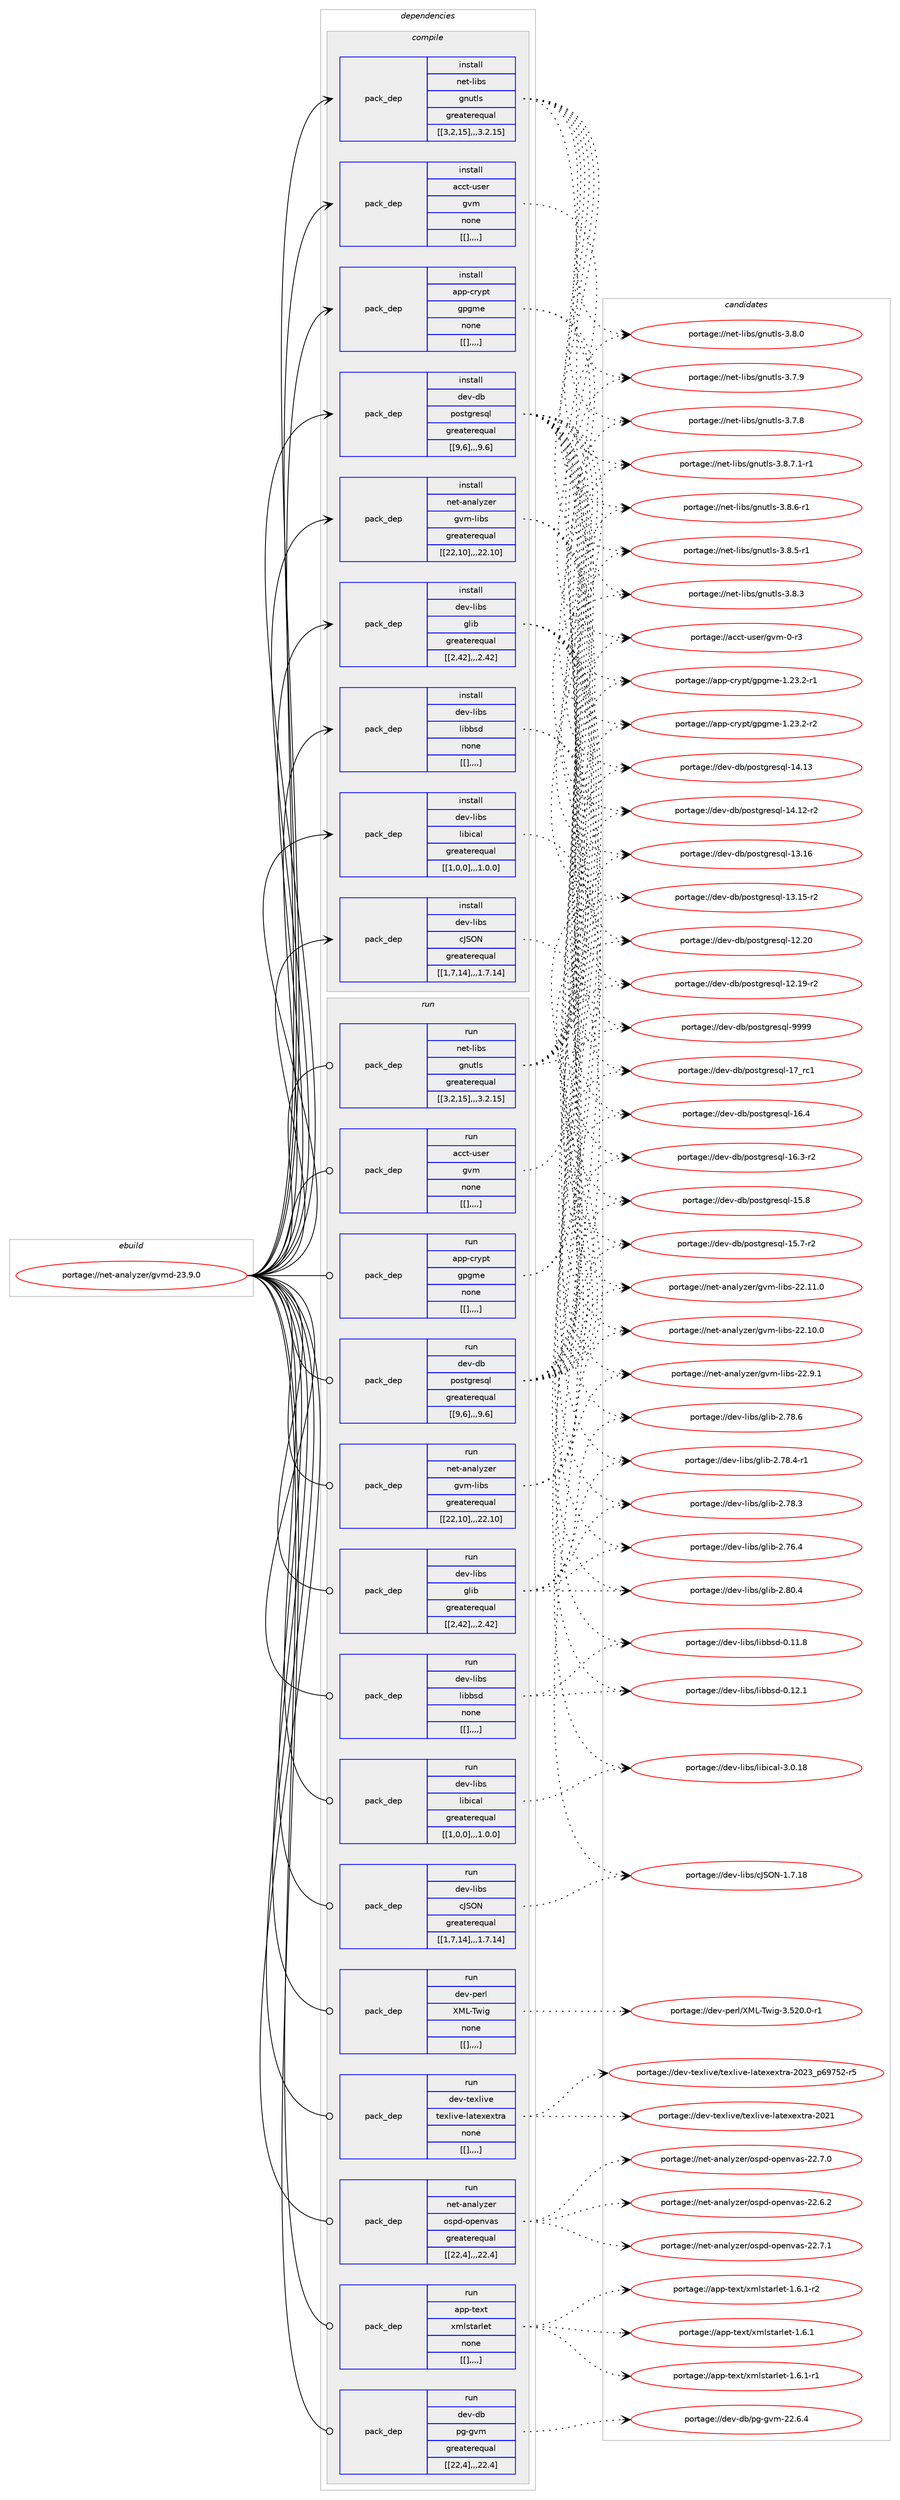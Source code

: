 digraph prolog {

# *************
# Graph options
# *************

newrank=true;
concentrate=true;
compound=true;
graph [rankdir=LR,fontname=Helvetica,fontsize=10,ranksep=1.5];#, ranksep=2.5, nodesep=0.2];
edge  [arrowhead=vee];
node  [fontname=Helvetica,fontsize=10];

# **********
# The ebuild
# **********

subgraph cluster_leftcol {
color=gray;
label=<<i>ebuild</i>>;
id [label="portage://net-analyzer/gvmd-23.9.0", color=red, width=4, href="../net-analyzer/gvmd-23.9.0.svg"];
}

# ****************
# The dependencies
# ****************

subgraph cluster_midcol {
color=gray;
label=<<i>dependencies</i>>;
subgraph cluster_compile {
fillcolor="#eeeeee";
style=filled;
label=<<i>compile</i>>;
subgraph pack261649 {
dependency355793 [label=<<TABLE BORDER="0" CELLBORDER="1" CELLSPACING="0" CELLPADDING="4" WIDTH="220"><TR><TD ROWSPAN="6" CELLPADDING="30">pack_dep</TD></TR><TR><TD WIDTH="110">install</TD></TR><TR><TD>acct-user</TD></TR><TR><TD>gvm</TD></TR><TR><TD>none</TD></TR><TR><TD>[[],,,,]</TD></TR></TABLE>>, shape=none, color=blue];
}
id:e -> dependency355793:w [weight=20,style="solid",arrowhead="vee"];
subgraph pack261650 {
dependency355794 [label=<<TABLE BORDER="0" CELLBORDER="1" CELLSPACING="0" CELLPADDING="4" WIDTH="220"><TR><TD ROWSPAN="6" CELLPADDING="30">pack_dep</TD></TR><TR><TD WIDTH="110">install</TD></TR><TR><TD>app-crypt</TD></TR><TR><TD>gpgme</TD></TR><TR><TD>none</TD></TR><TR><TD>[[],,,,]</TD></TR></TABLE>>, shape=none, color=blue];
}
id:e -> dependency355794:w [weight=20,style="solid",arrowhead="vee"];
subgraph pack261651 {
dependency355795 [label=<<TABLE BORDER="0" CELLBORDER="1" CELLSPACING="0" CELLPADDING="4" WIDTH="220"><TR><TD ROWSPAN="6" CELLPADDING="30">pack_dep</TD></TR><TR><TD WIDTH="110">install</TD></TR><TR><TD>dev-db</TD></TR><TR><TD>postgresql</TD></TR><TR><TD>greaterequal</TD></TR><TR><TD>[[9,6],,,9.6]</TD></TR></TABLE>>, shape=none, color=blue];
}
id:e -> dependency355795:w [weight=20,style="solid",arrowhead="vee"];
subgraph pack261652 {
dependency355796 [label=<<TABLE BORDER="0" CELLBORDER="1" CELLSPACING="0" CELLPADDING="4" WIDTH="220"><TR><TD ROWSPAN="6" CELLPADDING="30">pack_dep</TD></TR><TR><TD WIDTH="110">install</TD></TR><TR><TD>dev-libs</TD></TR><TR><TD>cJSON</TD></TR><TR><TD>greaterequal</TD></TR><TR><TD>[[1,7,14],,,1.7.14]</TD></TR></TABLE>>, shape=none, color=blue];
}
id:e -> dependency355796:w [weight=20,style="solid",arrowhead="vee"];
subgraph pack261653 {
dependency355797 [label=<<TABLE BORDER="0" CELLBORDER="1" CELLSPACING="0" CELLPADDING="4" WIDTH="220"><TR><TD ROWSPAN="6" CELLPADDING="30">pack_dep</TD></TR><TR><TD WIDTH="110">install</TD></TR><TR><TD>dev-libs</TD></TR><TR><TD>glib</TD></TR><TR><TD>greaterequal</TD></TR><TR><TD>[[2,42],,,2.42]</TD></TR></TABLE>>, shape=none, color=blue];
}
id:e -> dependency355797:w [weight=20,style="solid",arrowhead="vee"];
subgraph pack261654 {
dependency355798 [label=<<TABLE BORDER="0" CELLBORDER="1" CELLSPACING="0" CELLPADDING="4" WIDTH="220"><TR><TD ROWSPAN="6" CELLPADDING="30">pack_dep</TD></TR><TR><TD WIDTH="110">install</TD></TR><TR><TD>dev-libs</TD></TR><TR><TD>libbsd</TD></TR><TR><TD>none</TD></TR><TR><TD>[[],,,,]</TD></TR></TABLE>>, shape=none, color=blue];
}
id:e -> dependency355798:w [weight=20,style="solid",arrowhead="vee"];
subgraph pack261655 {
dependency355799 [label=<<TABLE BORDER="0" CELLBORDER="1" CELLSPACING="0" CELLPADDING="4" WIDTH="220"><TR><TD ROWSPAN="6" CELLPADDING="30">pack_dep</TD></TR><TR><TD WIDTH="110">install</TD></TR><TR><TD>dev-libs</TD></TR><TR><TD>libical</TD></TR><TR><TD>greaterequal</TD></TR><TR><TD>[[1,0,0],,,1.0.0]</TD></TR></TABLE>>, shape=none, color=blue];
}
id:e -> dependency355799:w [weight=20,style="solid",arrowhead="vee"];
subgraph pack261656 {
dependency355800 [label=<<TABLE BORDER="0" CELLBORDER="1" CELLSPACING="0" CELLPADDING="4" WIDTH="220"><TR><TD ROWSPAN="6" CELLPADDING="30">pack_dep</TD></TR><TR><TD WIDTH="110">install</TD></TR><TR><TD>net-analyzer</TD></TR><TR><TD>gvm-libs</TD></TR><TR><TD>greaterequal</TD></TR><TR><TD>[[22,10],,,22.10]</TD></TR></TABLE>>, shape=none, color=blue];
}
id:e -> dependency355800:w [weight=20,style="solid",arrowhead="vee"];
subgraph pack261657 {
dependency355801 [label=<<TABLE BORDER="0" CELLBORDER="1" CELLSPACING="0" CELLPADDING="4" WIDTH="220"><TR><TD ROWSPAN="6" CELLPADDING="30">pack_dep</TD></TR><TR><TD WIDTH="110">install</TD></TR><TR><TD>net-libs</TD></TR><TR><TD>gnutls</TD></TR><TR><TD>greaterequal</TD></TR><TR><TD>[[3,2,15],,,3.2.15]</TD></TR></TABLE>>, shape=none, color=blue];
}
id:e -> dependency355801:w [weight=20,style="solid",arrowhead="vee"];
}
subgraph cluster_compileandrun {
fillcolor="#eeeeee";
style=filled;
label=<<i>compile and run</i>>;
}
subgraph cluster_run {
fillcolor="#eeeeee";
style=filled;
label=<<i>run</i>>;
subgraph pack261658 {
dependency355802 [label=<<TABLE BORDER="0" CELLBORDER="1" CELLSPACING="0" CELLPADDING="4" WIDTH="220"><TR><TD ROWSPAN="6" CELLPADDING="30">pack_dep</TD></TR><TR><TD WIDTH="110">run</TD></TR><TR><TD>acct-user</TD></TR><TR><TD>gvm</TD></TR><TR><TD>none</TD></TR><TR><TD>[[],,,,]</TD></TR></TABLE>>, shape=none, color=blue];
}
id:e -> dependency355802:w [weight=20,style="solid",arrowhead="odot"];
subgraph pack261659 {
dependency355803 [label=<<TABLE BORDER="0" CELLBORDER="1" CELLSPACING="0" CELLPADDING="4" WIDTH="220"><TR><TD ROWSPAN="6" CELLPADDING="30">pack_dep</TD></TR><TR><TD WIDTH="110">run</TD></TR><TR><TD>app-crypt</TD></TR><TR><TD>gpgme</TD></TR><TR><TD>none</TD></TR><TR><TD>[[],,,,]</TD></TR></TABLE>>, shape=none, color=blue];
}
id:e -> dependency355803:w [weight=20,style="solid",arrowhead="odot"];
subgraph pack261660 {
dependency355804 [label=<<TABLE BORDER="0" CELLBORDER="1" CELLSPACING="0" CELLPADDING="4" WIDTH="220"><TR><TD ROWSPAN="6" CELLPADDING="30">pack_dep</TD></TR><TR><TD WIDTH="110">run</TD></TR><TR><TD>app-text</TD></TR><TR><TD>xmlstarlet</TD></TR><TR><TD>none</TD></TR><TR><TD>[[],,,,]</TD></TR></TABLE>>, shape=none, color=blue];
}
id:e -> dependency355804:w [weight=20,style="solid",arrowhead="odot"];
subgraph pack261661 {
dependency355805 [label=<<TABLE BORDER="0" CELLBORDER="1" CELLSPACING="0" CELLPADDING="4" WIDTH="220"><TR><TD ROWSPAN="6" CELLPADDING="30">pack_dep</TD></TR><TR><TD WIDTH="110">run</TD></TR><TR><TD>dev-db</TD></TR><TR><TD>pg-gvm</TD></TR><TR><TD>greaterequal</TD></TR><TR><TD>[[22,4],,,22.4]</TD></TR></TABLE>>, shape=none, color=blue];
}
id:e -> dependency355805:w [weight=20,style="solid",arrowhead="odot"];
subgraph pack261662 {
dependency355806 [label=<<TABLE BORDER="0" CELLBORDER="1" CELLSPACING="0" CELLPADDING="4" WIDTH="220"><TR><TD ROWSPAN="6" CELLPADDING="30">pack_dep</TD></TR><TR><TD WIDTH="110">run</TD></TR><TR><TD>dev-db</TD></TR><TR><TD>postgresql</TD></TR><TR><TD>greaterequal</TD></TR><TR><TD>[[9,6],,,9.6]</TD></TR></TABLE>>, shape=none, color=blue];
}
id:e -> dependency355806:w [weight=20,style="solid",arrowhead="odot"];
subgraph pack261663 {
dependency355807 [label=<<TABLE BORDER="0" CELLBORDER="1" CELLSPACING="0" CELLPADDING="4" WIDTH="220"><TR><TD ROWSPAN="6" CELLPADDING="30">pack_dep</TD></TR><TR><TD WIDTH="110">run</TD></TR><TR><TD>dev-libs</TD></TR><TR><TD>cJSON</TD></TR><TR><TD>greaterequal</TD></TR><TR><TD>[[1,7,14],,,1.7.14]</TD></TR></TABLE>>, shape=none, color=blue];
}
id:e -> dependency355807:w [weight=20,style="solid",arrowhead="odot"];
subgraph pack261664 {
dependency355808 [label=<<TABLE BORDER="0" CELLBORDER="1" CELLSPACING="0" CELLPADDING="4" WIDTH="220"><TR><TD ROWSPAN="6" CELLPADDING="30">pack_dep</TD></TR><TR><TD WIDTH="110">run</TD></TR><TR><TD>dev-libs</TD></TR><TR><TD>glib</TD></TR><TR><TD>greaterequal</TD></TR><TR><TD>[[2,42],,,2.42]</TD></TR></TABLE>>, shape=none, color=blue];
}
id:e -> dependency355808:w [weight=20,style="solid",arrowhead="odot"];
subgraph pack261665 {
dependency355809 [label=<<TABLE BORDER="0" CELLBORDER="1" CELLSPACING="0" CELLPADDING="4" WIDTH="220"><TR><TD ROWSPAN="6" CELLPADDING="30">pack_dep</TD></TR><TR><TD WIDTH="110">run</TD></TR><TR><TD>dev-libs</TD></TR><TR><TD>libbsd</TD></TR><TR><TD>none</TD></TR><TR><TD>[[],,,,]</TD></TR></TABLE>>, shape=none, color=blue];
}
id:e -> dependency355809:w [weight=20,style="solid",arrowhead="odot"];
subgraph pack261666 {
dependency355810 [label=<<TABLE BORDER="0" CELLBORDER="1" CELLSPACING="0" CELLPADDING="4" WIDTH="220"><TR><TD ROWSPAN="6" CELLPADDING="30">pack_dep</TD></TR><TR><TD WIDTH="110">run</TD></TR><TR><TD>dev-libs</TD></TR><TR><TD>libical</TD></TR><TR><TD>greaterequal</TD></TR><TR><TD>[[1,0,0],,,1.0.0]</TD></TR></TABLE>>, shape=none, color=blue];
}
id:e -> dependency355810:w [weight=20,style="solid",arrowhead="odot"];
subgraph pack261667 {
dependency355811 [label=<<TABLE BORDER="0" CELLBORDER="1" CELLSPACING="0" CELLPADDING="4" WIDTH="220"><TR><TD ROWSPAN="6" CELLPADDING="30">pack_dep</TD></TR><TR><TD WIDTH="110">run</TD></TR><TR><TD>dev-perl</TD></TR><TR><TD>XML-Twig</TD></TR><TR><TD>none</TD></TR><TR><TD>[[],,,,]</TD></TR></TABLE>>, shape=none, color=blue];
}
id:e -> dependency355811:w [weight=20,style="solid",arrowhead="odot"];
subgraph pack261668 {
dependency355812 [label=<<TABLE BORDER="0" CELLBORDER="1" CELLSPACING="0" CELLPADDING="4" WIDTH="220"><TR><TD ROWSPAN="6" CELLPADDING="30">pack_dep</TD></TR><TR><TD WIDTH="110">run</TD></TR><TR><TD>dev-texlive</TD></TR><TR><TD>texlive-latexextra</TD></TR><TR><TD>none</TD></TR><TR><TD>[[],,,,]</TD></TR></TABLE>>, shape=none, color=blue];
}
id:e -> dependency355812:w [weight=20,style="solid",arrowhead="odot"];
subgraph pack261669 {
dependency355813 [label=<<TABLE BORDER="0" CELLBORDER="1" CELLSPACING="0" CELLPADDING="4" WIDTH="220"><TR><TD ROWSPAN="6" CELLPADDING="30">pack_dep</TD></TR><TR><TD WIDTH="110">run</TD></TR><TR><TD>net-analyzer</TD></TR><TR><TD>gvm-libs</TD></TR><TR><TD>greaterequal</TD></TR><TR><TD>[[22,10],,,22.10]</TD></TR></TABLE>>, shape=none, color=blue];
}
id:e -> dependency355813:w [weight=20,style="solid",arrowhead="odot"];
subgraph pack261670 {
dependency355814 [label=<<TABLE BORDER="0" CELLBORDER="1" CELLSPACING="0" CELLPADDING="4" WIDTH="220"><TR><TD ROWSPAN="6" CELLPADDING="30">pack_dep</TD></TR><TR><TD WIDTH="110">run</TD></TR><TR><TD>net-analyzer</TD></TR><TR><TD>ospd-openvas</TD></TR><TR><TD>greaterequal</TD></TR><TR><TD>[[22,4],,,22.4]</TD></TR></TABLE>>, shape=none, color=blue];
}
id:e -> dependency355814:w [weight=20,style="solid",arrowhead="odot"];
subgraph pack261671 {
dependency355815 [label=<<TABLE BORDER="0" CELLBORDER="1" CELLSPACING="0" CELLPADDING="4" WIDTH="220"><TR><TD ROWSPAN="6" CELLPADDING="30">pack_dep</TD></TR><TR><TD WIDTH="110">run</TD></TR><TR><TD>net-libs</TD></TR><TR><TD>gnutls</TD></TR><TR><TD>greaterequal</TD></TR><TR><TD>[[3,2,15],,,3.2.15]</TD></TR></TABLE>>, shape=none, color=blue];
}
id:e -> dependency355815:w [weight=20,style="solid",arrowhead="odot"];
}
}

# **************
# The candidates
# **************

subgraph cluster_choices {
rank=same;
color=gray;
label=<<i>candidates</i>>;

subgraph choice261649 {
color=black;
nodesep=1;
choice979999116451171151011144710311810945484511451 [label="portage://acct-user/gvm-0-r3", color=red, width=4,href="../acct-user/gvm-0-r3.svg"];
dependency355793:e -> choice979999116451171151011144710311810945484511451:w [style=dotted,weight="100"];
}
subgraph choice261650 {
color=black;
nodesep=1;
choice97112112459911412111211647103112103109101454946505146504511450 [label="portage://app-crypt/gpgme-1.23.2-r2", color=red, width=4,href="../app-crypt/gpgme-1.23.2-r2.svg"];
choice97112112459911412111211647103112103109101454946505146504511449 [label="portage://app-crypt/gpgme-1.23.2-r1", color=red, width=4,href="../app-crypt/gpgme-1.23.2-r1.svg"];
dependency355794:e -> choice97112112459911412111211647103112103109101454946505146504511450:w [style=dotted,weight="100"];
dependency355794:e -> choice97112112459911412111211647103112103109101454946505146504511449:w [style=dotted,weight="100"];
}
subgraph choice261651 {
color=black;
nodesep=1;
choice1001011184510098471121111151161031141011151131084557575757 [label="portage://dev-db/postgresql-9999", color=red, width=4,href="../dev-db/postgresql-9999.svg"];
choice100101118451009847112111115116103114101115113108454955951149949 [label="portage://dev-db/postgresql-17_rc1", color=red, width=4,href="../dev-db/postgresql-17_rc1.svg"];
choice1001011184510098471121111151161031141011151131084549544652 [label="portage://dev-db/postgresql-16.4", color=red, width=4,href="../dev-db/postgresql-16.4.svg"];
choice10010111845100984711211111511610311410111511310845495446514511450 [label="portage://dev-db/postgresql-16.3-r2", color=red, width=4,href="../dev-db/postgresql-16.3-r2.svg"];
choice1001011184510098471121111151161031141011151131084549534656 [label="portage://dev-db/postgresql-15.8", color=red, width=4,href="../dev-db/postgresql-15.8.svg"];
choice10010111845100984711211111511610311410111511310845495346554511450 [label="portage://dev-db/postgresql-15.7-r2", color=red, width=4,href="../dev-db/postgresql-15.7-r2.svg"];
choice100101118451009847112111115116103114101115113108454952464951 [label="portage://dev-db/postgresql-14.13", color=red, width=4,href="../dev-db/postgresql-14.13.svg"];
choice1001011184510098471121111151161031141011151131084549524649504511450 [label="portage://dev-db/postgresql-14.12-r2", color=red, width=4,href="../dev-db/postgresql-14.12-r2.svg"];
choice100101118451009847112111115116103114101115113108454951464954 [label="portage://dev-db/postgresql-13.16", color=red, width=4,href="../dev-db/postgresql-13.16.svg"];
choice1001011184510098471121111151161031141011151131084549514649534511450 [label="portage://dev-db/postgresql-13.15-r2", color=red, width=4,href="../dev-db/postgresql-13.15-r2.svg"];
choice100101118451009847112111115116103114101115113108454950465048 [label="portage://dev-db/postgresql-12.20", color=red, width=4,href="../dev-db/postgresql-12.20.svg"];
choice1001011184510098471121111151161031141011151131084549504649574511450 [label="portage://dev-db/postgresql-12.19-r2", color=red, width=4,href="../dev-db/postgresql-12.19-r2.svg"];
dependency355795:e -> choice1001011184510098471121111151161031141011151131084557575757:w [style=dotted,weight="100"];
dependency355795:e -> choice100101118451009847112111115116103114101115113108454955951149949:w [style=dotted,weight="100"];
dependency355795:e -> choice1001011184510098471121111151161031141011151131084549544652:w [style=dotted,weight="100"];
dependency355795:e -> choice10010111845100984711211111511610311410111511310845495446514511450:w [style=dotted,weight="100"];
dependency355795:e -> choice1001011184510098471121111151161031141011151131084549534656:w [style=dotted,weight="100"];
dependency355795:e -> choice10010111845100984711211111511610311410111511310845495346554511450:w [style=dotted,weight="100"];
dependency355795:e -> choice100101118451009847112111115116103114101115113108454952464951:w [style=dotted,weight="100"];
dependency355795:e -> choice1001011184510098471121111151161031141011151131084549524649504511450:w [style=dotted,weight="100"];
dependency355795:e -> choice100101118451009847112111115116103114101115113108454951464954:w [style=dotted,weight="100"];
dependency355795:e -> choice1001011184510098471121111151161031141011151131084549514649534511450:w [style=dotted,weight="100"];
dependency355795:e -> choice100101118451009847112111115116103114101115113108454950465048:w [style=dotted,weight="100"];
dependency355795:e -> choice1001011184510098471121111151161031141011151131084549504649574511450:w [style=dotted,weight="100"];
}
subgraph choice261652 {
color=black;
nodesep=1;
choice100101118451081059811547997483797845494655464956 [label="portage://dev-libs/cJSON-1.7.18", color=red, width=4,href="../dev-libs/cJSON-1.7.18.svg"];
dependency355796:e -> choice100101118451081059811547997483797845494655464956:w [style=dotted,weight="100"];
}
subgraph choice261653 {
color=black;
nodesep=1;
choice1001011184510810598115471031081059845504656484652 [label="portage://dev-libs/glib-2.80.4", color=red, width=4,href="../dev-libs/glib-2.80.4.svg"];
choice1001011184510810598115471031081059845504655564654 [label="portage://dev-libs/glib-2.78.6", color=red, width=4,href="../dev-libs/glib-2.78.6.svg"];
choice10010111845108105981154710310810598455046555646524511449 [label="portage://dev-libs/glib-2.78.4-r1", color=red, width=4,href="../dev-libs/glib-2.78.4-r1.svg"];
choice1001011184510810598115471031081059845504655564651 [label="portage://dev-libs/glib-2.78.3", color=red, width=4,href="../dev-libs/glib-2.78.3.svg"];
choice1001011184510810598115471031081059845504655544652 [label="portage://dev-libs/glib-2.76.4", color=red, width=4,href="../dev-libs/glib-2.76.4.svg"];
dependency355797:e -> choice1001011184510810598115471031081059845504656484652:w [style=dotted,weight="100"];
dependency355797:e -> choice1001011184510810598115471031081059845504655564654:w [style=dotted,weight="100"];
dependency355797:e -> choice10010111845108105981154710310810598455046555646524511449:w [style=dotted,weight="100"];
dependency355797:e -> choice1001011184510810598115471031081059845504655564651:w [style=dotted,weight="100"];
dependency355797:e -> choice1001011184510810598115471031081059845504655544652:w [style=dotted,weight="100"];
}
subgraph choice261654 {
color=black;
nodesep=1;
choice100101118451081059811547108105989811510045484649504649 [label="portage://dev-libs/libbsd-0.12.1", color=red, width=4,href="../dev-libs/libbsd-0.12.1.svg"];
choice100101118451081059811547108105989811510045484649494656 [label="portage://dev-libs/libbsd-0.11.8", color=red, width=4,href="../dev-libs/libbsd-0.11.8.svg"];
dependency355798:e -> choice100101118451081059811547108105989811510045484649504649:w [style=dotted,weight="100"];
dependency355798:e -> choice100101118451081059811547108105989811510045484649494656:w [style=dotted,weight="100"];
}
subgraph choice261655 {
color=black;
nodesep=1;
choice10010111845108105981154710810598105999710845514648464956 [label="portage://dev-libs/libical-3.0.18", color=red, width=4,href="../dev-libs/libical-3.0.18.svg"];
dependency355799:e -> choice10010111845108105981154710810598105999710845514648464956:w [style=dotted,weight="100"];
}
subgraph choice261656 {
color=black;
nodesep=1;
choice1101011164597110971081211221011144710311810945108105981154550504649494648 [label="portage://net-analyzer/gvm-libs-22.11.0", color=red, width=4,href="../net-analyzer/gvm-libs-22.11.0.svg"];
choice1101011164597110971081211221011144710311810945108105981154550504649484648 [label="portage://net-analyzer/gvm-libs-22.10.0", color=red, width=4,href="../net-analyzer/gvm-libs-22.10.0.svg"];
choice11010111645971109710812112210111447103118109451081059811545505046574649 [label="portage://net-analyzer/gvm-libs-22.9.1", color=red, width=4,href="../net-analyzer/gvm-libs-22.9.1.svg"];
dependency355800:e -> choice1101011164597110971081211221011144710311810945108105981154550504649494648:w [style=dotted,weight="100"];
dependency355800:e -> choice1101011164597110971081211221011144710311810945108105981154550504649484648:w [style=dotted,weight="100"];
dependency355800:e -> choice11010111645971109710812112210111447103118109451081059811545505046574649:w [style=dotted,weight="100"];
}
subgraph choice261657 {
color=black;
nodesep=1;
choice11010111645108105981154710311011711610811545514656465546494511449 [label="portage://net-libs/gnutls-3.8.7.1-r1", color=red, width=4,href="../net-libs/gnutls-3.8.7.1-r1.svg"];
choice1101011164510810598115471031101171161081154551465646544511449 [label="portage://net-libs/gnutls-3.8.6-r1", color=red, width=4,href="../net-libs/gnutls-3.8.6-r1.svg"];
choice1101011164510810598115471031101171161081154551465646534511449 [label="portage://net-libs/gnutls-3.8.5-r1", color=red, width=4,href="../net-libs/gnutls-3.8.5-r1.svg"];
choice110101116451081059811547103110117116108115455146564651 [label="portage://net-libs/gnutls-3.8.3", color=red, width=4,href="../net-libs/gnutls-3.8.3.svg"];
choice110101116451081059811547103110117116108115455146564648 [label="portage://net-libs/gnutls-3.8.0", color=red, width=4,href="../net-libs/gnutls-3.8.0.svg"];
choice110101116451081059811547103110117116108115455146554657 [label="portage://net-libs/gnutls-3.7.9", color=red, width=4,href="../net-libs/gnutls-3.7.9.svg"];
choice110101116451081059811547103110117116108115455146554656 [label="portage://net-libs/gnutls-3.7.8", color=red, width=4,href="../net-libs/gnutls-3.7.8.svg"];
dependency355801:e -> choice11010111645108105981154710311011711610811545514656465546494511449:w [style=dotted,weight="100"];
dependency355801:e -> choice1101011164510810598115471031101171161081154551465646544511449:w [style=dotted,weight="100"];
dependency355801:e -> choice1101011164510810598115471031101171161081154551465646534511449:w [style=dotted,weight="100"];
dependency355801:e -> choice110101116451081059811547103110117116108115455146564651:w [style=dotted,weight="100"];
dependency355801:e -> choice110101116451081059811547103110117116108115455146564648:w [style=dotted,weight="100"];
dependency355801:e -> choice110101116451081059811547103110117116108115455146554657:w [style=dotted,weight="100"];
dependency355801:e -> choice110101116451081059811547103110117116108115455146554656:w [style=dotted,weight="100"];
}
subgraph choice261658 {
color=black;
nodesep=1;
choice979999116451171151011144710311810945484511451 [label="portage://acct-user/gvm-0-r3", color=red, width=4,href="../acct-user/gvm-0-r3.svg"];
dependency355802:e -> choice979999116451171151011144710311810945484511451:w [style=dotted,weight="100"];
}
subgraph choice261659 {
color=black;
nodesep=1;
choice97112112459911412111211647103112103109101454946505146504511450 [label="portage://app-crypt/gpgme-1.23.2-r2", color=red, width=4,href="../app-crypt/gpgme-1.23.2-r2.svg"];
choice97112112459911412111211647103112103109101454946505146504511449 [label="portage://app-crypt/gpgme-1.23.2-r1", color=red, width=4,href="../app-crypt/gpgme-1.23.2-r1.svg"];
dependency355803:e -> choice97112112459911412111211647103112103109101454946505146504511450:w [style=dotted,weight="100"];
dependency355803:e -> choice97112112459911412111211647103112103109101454946505146504511449:w [style=dotted,weight="100"];
}
subgraph choice261660 {
color=black;
nodesep=1;
choice971121124511610112011647120109108115116971141081011164549465446494511450 [label="portage://app-text/xmlstarlet-1.6.1-r2", color=red, width=4,href="../app-text/xmlstarlet-1.6.1-r2.svg"];
choice971121124511610112011647120109108115116971141081011164549465446494511449 [label="portage://app-text/xmlstarlet-1.6.1-r1", color=red, width=4,href="../app-text/xmlstarlet-1.6.1-r1.svg"];
choice97112112451161011201164712010910811511697114108101116454946544649 [label="portage://app-text/xmlstarlet-1.6.1", color=red, width=4,href="../app-text/xmlstarlet-1.6.1.svg"];
dependency355804:e -> choice971121124511610112011647120109108115116971141081011164549465446494511450:w [style=dotted,weight="100"];
dependency355804:e -> choice971121124511610112011647120109108115116971141081011164549465446494511449:w [style=dotted,weight="100"];
dependency355804:e -> choice97112112451161011201164712010910811511697114108101116454946544649:w [style=dotted,weight="100"];
}
subgraph choice261661 {
color=black;
nodesep=1;
choice1001011184510098471121034510311810945505046544652 [label="portage://dev-db/pg-gvm-22.6.4", color=red, width=4,href="../dev-db/pg-gvm-22.6.4.svg"];
dependency355805:e -> choice1001011184510098471121034510311810945505046544652:w [style=dotted,weight="100"];
}
subgraph choice261662 {
color=black;
nodesep=1;
choice1001011184510098471121111151161031141011151131084557575757 [label="portage://dev-db/postgresql-9999", color=red, width=4,href="../dev-db/postgresql-9999.svg"];
choice100101118451009847112111115116103114101115113108454955951149949 [label="portage://dev-db/postgresql-17_rc1", color=red, width=4,href="../dev-db/postgresql-17_rc1.svg"];
choice1001011184510098471121111151161031141011151131084549544652 [label="portage://dev-db/postgresql-16.4", color=red, width=4,href="../dev-db/postgresql-16.4.svg"];
choice10010111845100984711211111511610311410111511310845495446514511450 [label="portage://dev-db/postgresql-16.3-r2", color=red, width=4,href="../dev-db/postgresql-16.3-r2.svg"];
choice1001011184510098471121111151161031141011151131084549534656 [label="portage://dev-db/postgresql-15.8", color=red, width=4,href="../dev-db/postgresql-15.8.svg"];
choice10010111845100984711211111511610311410111511310845495346554511450 [label="portage://dev-db/postgresql-15.7-r2", color=red, width=4,href="../dev-db/postgresql-15.7-r2.svg"];
choice100101118451009847112111115116103114101115113108454952464951 [label="portage://dev-db/postgresql-14.13", color=red, width=4,href="../dev-db/postgresql-14.13.svg"];
choice1001011184510098471121111151161031141011151131084549524649504511450 [label="portage://dev-db/postgresql-14.12-r2", color=red, width=4,href="../dev-db/postgresql-14.12-r2.svg"];
choice100101118451009847112111115116103114101115113108454951464954 [label="portage://dev-db/postgresql-13.16", color=red, width=4,href="../dev-db/postgresql-13.16.svg"];
choice1001011184510098471121111151161031141011151131084549514649534511450 [label="portage://dev-db/postgresql-13.15-r2", color=red, width=4,href="../dev-db/postgresql-13.15-r2.svg"];
choice100101118451009847112111115116103114101115113108454950465048 [label="portage://dev-db/postgresql-12.20", color=red, width=4,href="../dev-db/postgresql-12.20.svg"];
choice1001011184510098471121111151161031141011151131084549504649574511450 [label="portage://dev-db/postgresql-12.19-r2", color=red, width=4,href="../dev-db/postgresql-12.19-r2.svg"];
dependency355806:e -> choice1001011184510098471121111151161031141011151131084557575757:w [style=dotted,weight="100"];
dependency355806:e -> choice100101118451009847112111115116103114101115113108454955951149949:w [style=dotted,weight="100"];
dependency355806:e -> choice1001011184510098471121111151161031141011151131084549544652:w [style=dotted,weight="100"];
dependency355806:e -> choice10010111845100984711211111511610311410111511310845495446514511450:w [style=dotted,weight="100"];
dependency355806:e -> choice1001011184510098471121111151161031141011151131084549534656:w [style=dotted,weight="100"];
dependency355806:e -> choice10010111845100984711211111511610311410111511310845495346554511450:w [style=dotted,weight="100"];
dependency355806:e -> choice100101118451009847112111115116103114101115113108454952464951:w [style=dotted,weight="100"];
dependency355806:e -> choice1001011184510098471121111151161031141011151131084549524649504511450:w [style=dotted,weight="100"];
dependency355806:e -> choice100101118451009847112111115116103114101115113108454951464954:w [style=dotted,weight="100"];
dependency355806:e -> choice1001011184510098471121111151161031141011151131084549514649534511450:w [style=dotted,weight="100"];
dependency355806:e -> choice100101118451009847112111115116103114101115113108454950465048:w [style=dotted,weight="100"];
dependency355806:e -> choice1001011184510098471121111151161031141011151131084549504649574511450:w [style=dotted,weight="100"];
}
subgraph choice261663 {
color=black;
nodesep=1;
choice100101118451081059811547997483797845494655464956 [label="portage://dev-libs/cJSON-1.7.18", color=red, width=4,href="../dev-libs/cJSON-1.7.18.svg"];
dependency355807:e -> choice100101118451081059811547997483797845494655464956:w [style=dotted,weight="100"];
}
subgraph choice261664 {
color=black;
nodesep=1;
choice1001011184510810598115471031081059845504656484652 [label="portage://dev-libs/glib-2.80.4", color=red, width=4,href="../dev-libs/glib-2.80.4.svg"];
choice1001011184510810598115471031081059845504655564654 [label="portage://dev-libs/glib-2.78.6", color=red, width=4,href="../dev-libs/glib-2.78.6.svg"];
choice10010111845108105981154710310810598455046555646524511449 [label="portage://dev-libs/glib-2.78.4-r1", color=red, width=4,href="../dev-libs/glib-2.78.4-r1.svg"];
choice1001011184510810598115471031081059845504655564651 [label="portage://dev-libs/glib-2.78.3", color=red, width=4,href="../dev-libs/glib-2.78.3.svg"];
choice1001011184510810598115471031081059845504655544652 [label="portage://dev-libs/glib-2.76.4", color=red, width=4,href="../dev-libs/glib-2.76.4.svg"];
dependency355808:e -> choice1001011184510810598115471031081059845504656484652:w [style=dotted,weight="100"];
dependency355808:e -> choice1001011184510810598115471031081059845504655564654:w [style=dotted,weight="100"];
dependency355808:e -> choice10010111845108105981154710310810598455046555646524511449:w [style=dotted,weight="100"];
dependency355808:e -> choice1001011184510810598115471031081059845504655564651:w [style=dotted,weight="100"];
dependency355808:e -> choice1001011184510810598115471031081059845504655544652:w [style=dotted,weight="100"];
}
subgraph choice261665 {
color=black;
nodesep=1;
choice100101118451081059811547108105989811510045484649504649 [label="portage://dev-libs/libbsd-0.12.1", color=red, width=4,href="../dev-libs/libbsd-0.12.1.svg"];
choice100101118451081059811547108105989811510045484649494656 [label="portage://dev-libs/libbsd-0.11.8", color=red, width=4,href="../dev-libs/libbsd-0.11.8.svg"];
dependency355809:e -> choice100101118451081059811547108105989811510045484649504649:w [style=dotted,weight="100"];
dependency355809:e -> choice100101118451081059811547108105989811510045484649494656:w [style=dotted,weight="100"];
}
subgraph choice261666 {
color=black;
nodesep=1;
choice10010111845108105981154710810598105999710845514648464956 [label="portage://dev-libs/libical-3.0.18", color=red, width=4,href="../dev-libs/libical-3.0.18.svg"];
dependency355810:e -> choice10010111845108105981154710810598105999710845514648464956:w [style=dotted,weight="100"];
}
subgraph choice261667 {
color=black;
nodesep=1;
choice1001011184511210111410847887776458411910510345514653504846484511449 [label="portage://dev-perl/XML-Twig-3.520.0-r1", color=red, width=4,href="../dev-perl/XML-Twig-3.520.0-r1.svg"];
dependency355811:e -> choice1001011184511210111410847887776458411910510345514653504846484511449:w [style=dotted,weight="100"];
}
subgraph choice261668 {
color=black;
nodesep=1;
choice100101118451161011201081051181014711610112010810511810145108971161011201011201161149745504850519511254575553504511453 [label="portage://dev-texlive/texlive-latexextra-2023_p69752-r5", color=red, width=4,href="../dev-texlive/texlive-latexextra-2023_p69752-r5.svg"];
choice10010111845116101120108105118101471161011201081051181014510897116101120101120116114974550485049 [label="portage://dev-texlive/texlive-latexextra-2021", color=red, width=4,href="../dev-texlive/texlive-latexextra-2021.svg"];
dependency355812:e -> choice100101118451161011201081051181014711610112010810511810145108971161011201011201161149745504850519511254575553504511453:w [style=dotted,weight="100"];
dependency355812:e -> choice10010111845116101120108105118101471161011201081051181014510897116101120101120116114974550485049:w [style=dotted,weight="100"];
}
subgraph choice261669 {
color=black;
nodesep=1;
choice1101011164597110971081211221011144710311810945108105981154550504649494648 [label="portage://net-analyzer/gvm-libs-22.11.0", color=red, width=4,href="../net-analyzer/gvm-libs-22.11.0.svg"];
choice1101011164597110971081211221011144710311810945108105981154550504649484648 [label="portage://net-analyzer/gvm-libs-22.10.0", color=red, width=4,href="../net-analyzer/gvm-libs-22.10.0.svg"];
choice11010111645971109710812112210111447103118109451081059811545505046574649 [label="portage://net-analyzer/gvm-libs-22.9.1", color=red, width=4,href="../net-analyzer/gvm-libs-22.9.1.svg"];
dependency355813:e -> choice1101011164597110971081211221011144710311810945108105981154550504649494648:w [style=dotted,weight="100"];
dependency355813:e -> choice1101011164597110971081211221011144710311810945108105981154550504649484648:w [style=dotted,weight="100"];
dependency355813:e -> choice11010111645971109710812112210111447103118109451081059811545505046574649:w [style=dotted,weight="100"];
}
subgraph choice261670 {
color=black;
nodesep=1;
choice11010111645971109710812112210111447111115112100451111121011101189711545505046554649 [label="portage://net-analyzer/ospd-openvas-22.7.1", color=red, width=4,href="../net-analyzer/ospd-openvas-22.7.1.svg"];
choice11010111645971109710812112210111447111115112100451111121011101189711545505046554648 [label="portage://net-analyzer/ospd-openvas-22.7.0", color=red, width=4,href="../net-analyzer/ospd-openvas-22.7.0.svg"];
choice11010111645971109710812112210111447111115112100451111121011101189711545505046544650 [label="portage://net-analyzer/ospd-openvas-22.6.2", color=red, width=4,href="../net-analyzer/ospd-openvas-22.6.2.svg"];
dependency355814:e -> choice11010111645971109710812112210111447111115112100451111121011101189711545505046554649:w [style=dotted,weight="100"];
dependency355814:e -> choice11010111645971109710812112210111447111115112100451111121011101189711545505046554648:w [style=dotted,weight="100"];
dependency355814:e -> choice11010111645971109710812112210111447111115112100451111121011101189711545505046544650:w [style=dotted,weight="100"];
}
subgraph choice261671 {
color=black;
nodesep=1;
choice11010111645108105981154710311011711610811545514656465546494511449 [label="portage://net-libs/gnutls-3.8.7.1-r1", color=red, width=4,href="../net-libs/gnutls-3.8.7.1-r1.svg"];
choice1101011164510810598115471031101171161081154551465646544511449 [label="portage://net-libs/gnutls-3.8.6-r1", color=red, width=4,href="../net-libs/gnutls-3.8.6-r1.svg"];
choice1101011164510810598115471031101171161081154551465646534511449 [label="portage://net-libs/gnutls-3.8.5-r1", color=red, width=4,href="../net-libs/gnutls-3.8.5-r1.svg"];
choice110101116451081059811547103110117116108115455146564651 [label="portage://net-libs/gnutls-3.8.3", color=red, width=4,href="../net-libs/gnutls-3.8.3.svg"];
choice110101116451081059811547103110117116108115455146564648 [label="portage://net-libs/gnutls-3.8.0", color=red, width=4,href="../net-libs/gnutls-3.8.0.svg"];
choice110101116451081059811547103110117116108115455146554657 [label="portage://net-libs/gnutls-3.7.9", color=red, width=4,href="../net-libs/gnutls-3.7.9.svg"];
choice110101116451081059811547103110117116108115455146554656 [label="portage://net-libs/gnutls-3.7.8", color=red, width=4,href="../net-libs/gnutls-3.7.8.svg"];
dependency355815:e -> choice11010111645108105981154710311011711610811545514656465546494511449:w [style=dotted,weight="100"];
dependency355815:e -> choice1101011164510810598115471031101171161081154551465646544511449:w [style=dotted,weight="100"];
dependency355815:e -> choice1101011164510810598115471031101171161081154551465646534511449:w [style=dotted,weight="100"];
dependency355815:e -> choice110101116451081059811547103110117116108115455146564651:w [style=dotted,weight="100"];
dependency355815:e -> choice110101116451081059811547103110117116108115455146564648:w [style=dotted,weight="100"];
dependency355815:e -> choice110101116451081059811547103110117116108115455146554657:w [style=dotted,weight="100"];
dependency355815:e -> choice110101116451081059811547103110117116108115455146554656:w [style=dotted,weight="100"];
}
}

}
